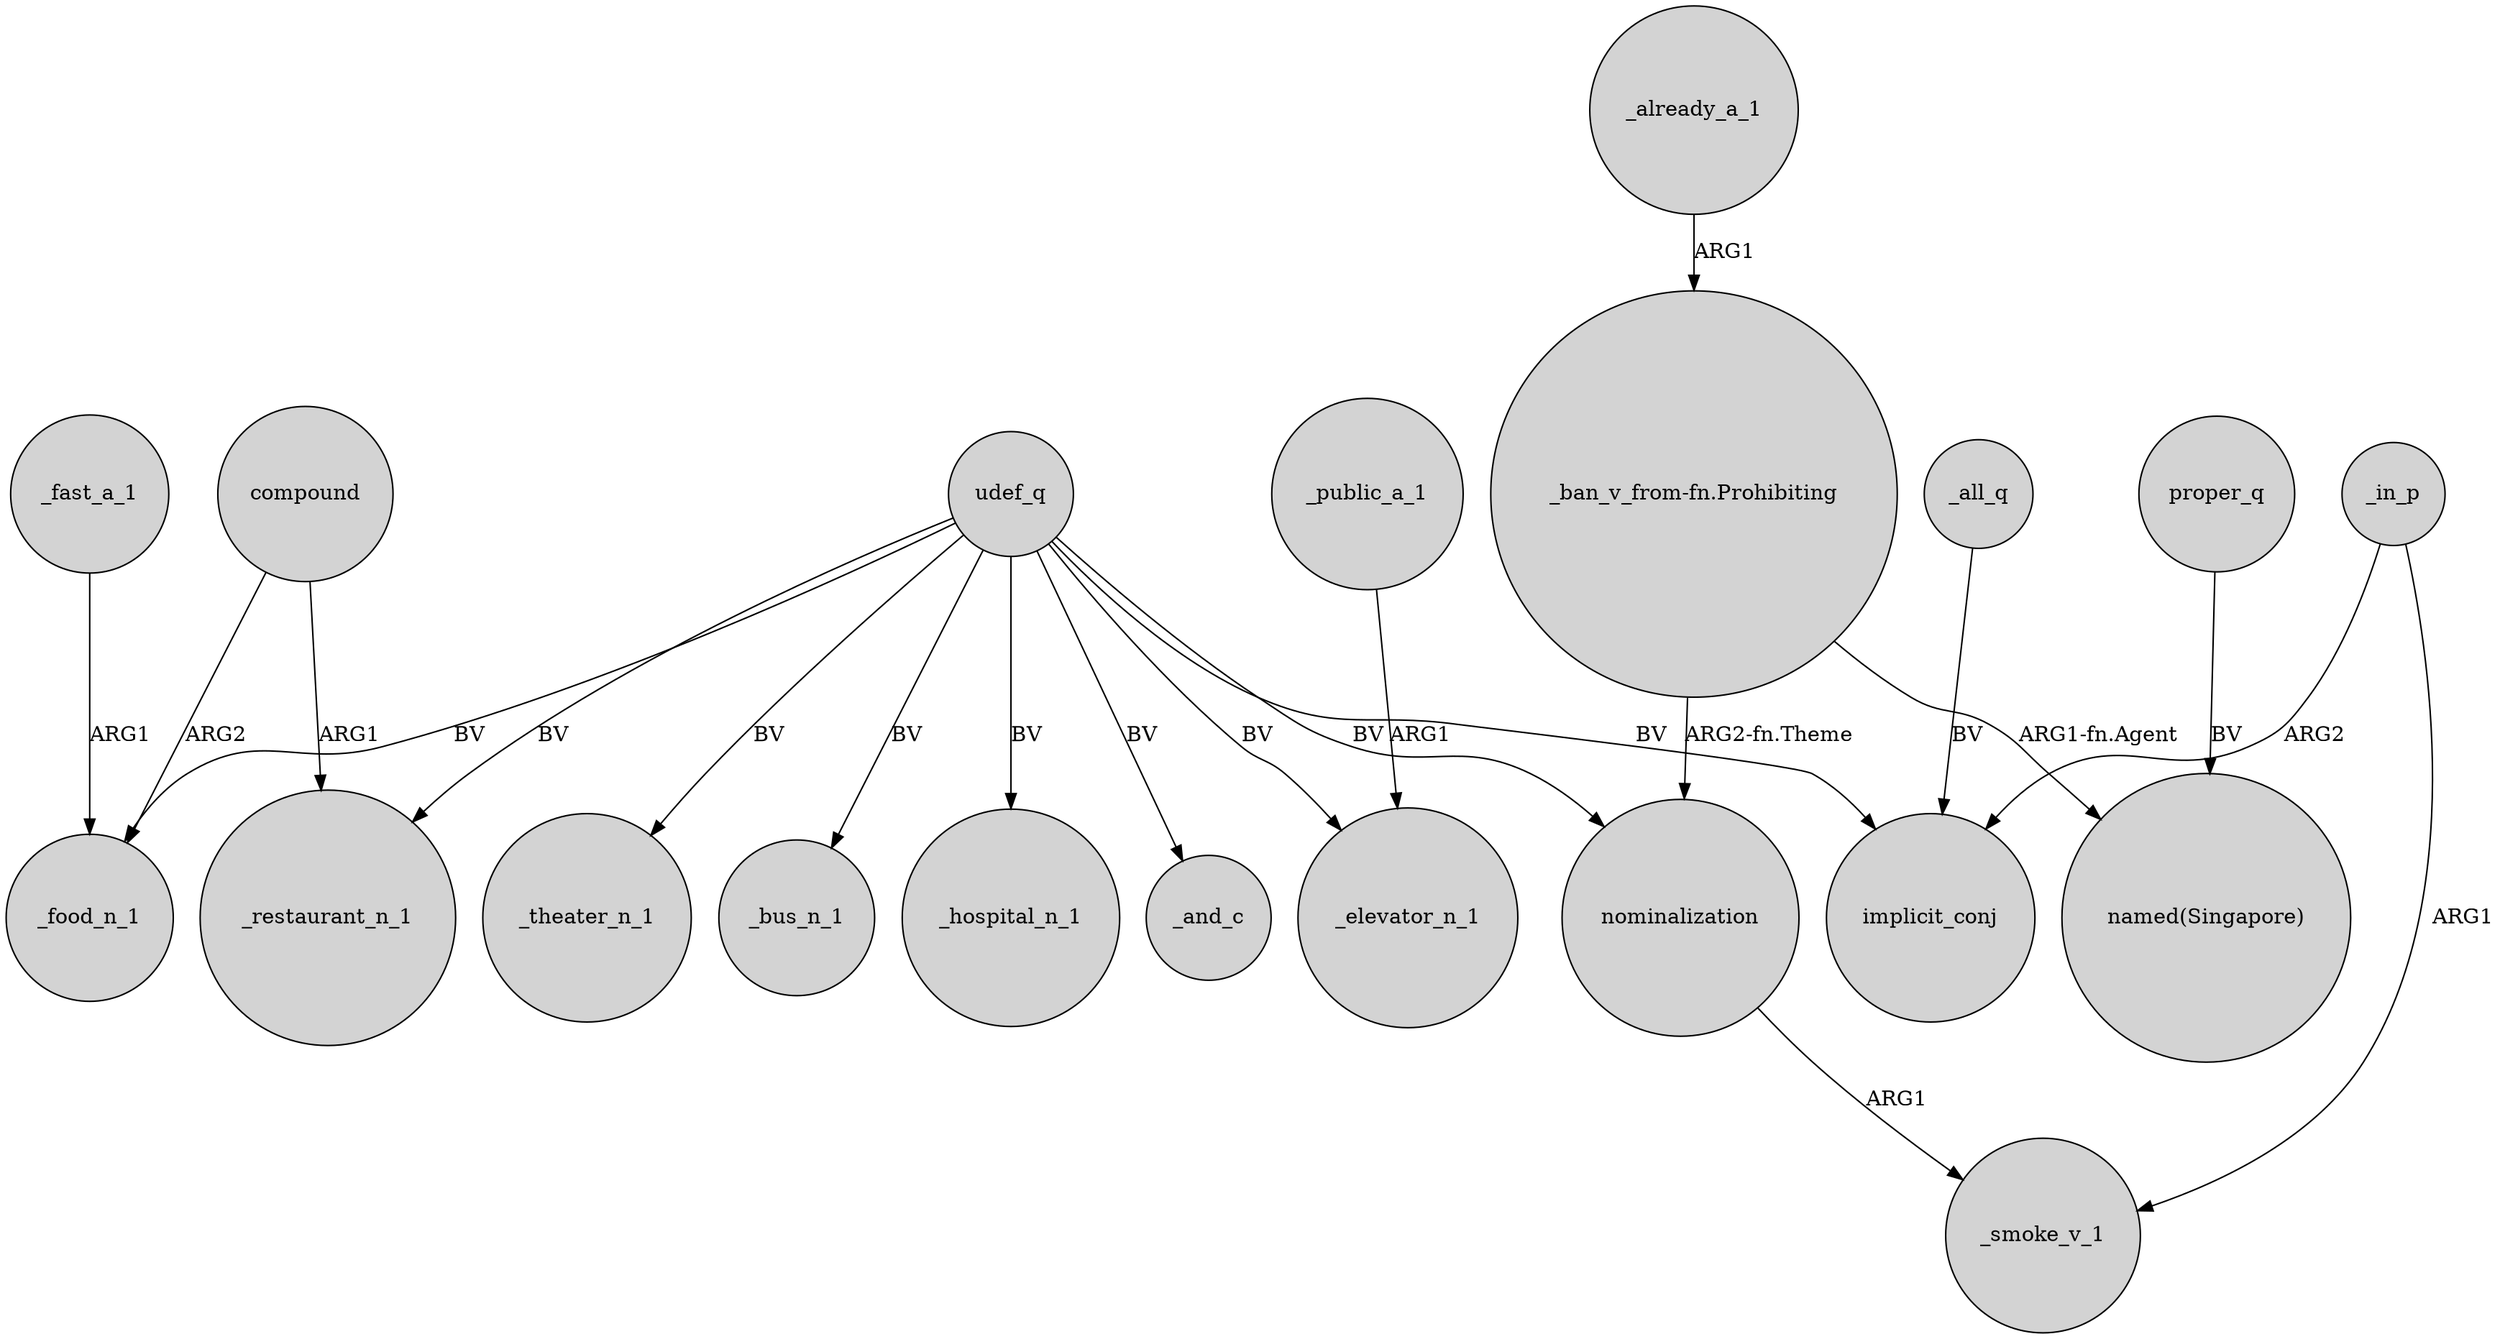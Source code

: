 digraph {
	node [shape=circle style=filled]
	compound -> _food_n_1 [label=ARG2]
	_fast_a_1 -> _food_n_1 [label=ARG1]
	udef_q -> _theater_n_1 [label=BV]
	_in_p -> _smoke_v_1 [label=ARG1]
	nominalization -> _smoke_v_1 [label=ARG1]
	udef_q -> implicit_conj [label=BV]
	udef_q -> _food_n_1 [label=BV]
	_all_q -> implicit_conj [label=BV]
	compound -> _restaurant_n_1 [label=ARG1]
	proper_q -> "named(Singapore)" [label=BV]
	udef_q -> nominalization [label=BV]
	"_ban_v_from-fn.Prohibiting" -> nominalization [label="ARG2-fn.Theme"]
	udef_q -> _restaurant_n_1 [label=BV]
	_already_a_1 -> "_ban_v_from-fn.Prohibiting" [label=ARG1]
	_in_p -> implicit_conj [label=ARG2]
	udef_q -> _bus_n_1 [label=BV]
	udef_q -> _hospital_n_1 [label=BV]
	_public_a_1 -> _elevator_n_1 [label=ARG1]
	"_ban_v_from-fn.Prohibiting" -> "named(Singapore)" [label="ARG1-fn.Agent"]
	udef_q -> _and_c [label=BV]
	udef_q -> _elevator_n_1 [label=BV]
}
